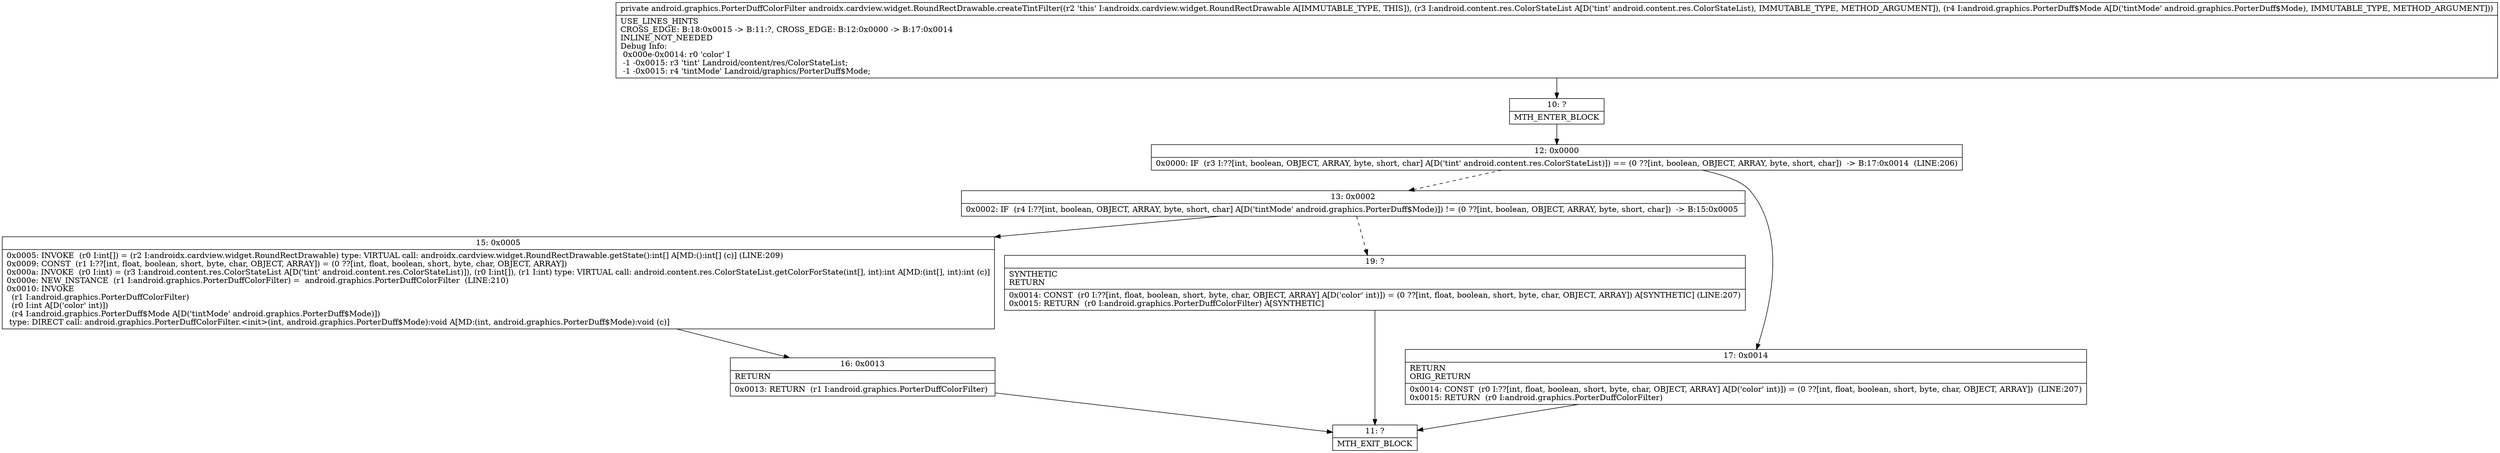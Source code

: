 digraph "CFG forandroidx.cardview.widget.RoundRectDrawable.createTintFilter(Landroid\/content\/res\/ColorStateList;Landroid\/graphics\/PorterDuff$Mode;)Landroid\/graphics\/PorterDuffColorFilter;" {
Node_10 [shape=record,label="{10\:\ ?|MTH_ENTER_BLOCK\l}"];
Node_12 [shape=record,label="{12\:\ 0x0000|0x0000: IF  (r3 I:??[int, boolean, OBJECT, ARRAY, byte, short, char] A[D('tint' android.content.res.ColorStateList)]) == (0 ??[int, boolean, OBJECT, ARRAY, byte, short, char])  \-\> B:17:0x0014  (LINE:206)\l}"];
Node_13 [shape=record,label="{13\:\ 0x0002|0x0002: IF  (r4 I:??[int, boolean, OBJECT, ARRAY, byte, short, char] A[D('tintMode' android.graphics.PorterDuff$Mode)]) != (0 ??[int, boolean, OBJECT, ARRAY, byte, short, char])  \-\> B:15:0x0005 \l}"];
Node_15 [shape=record,label="{15\:\ 0x0005|0x0005: INVOKE  (r0 I:int[]) = (r2 I:androidx.cardview.widget.RoundRectDrawable) type: VIRTUAL call: androidx.cardview.widget.RoundRectDrawable.getState():int[] A[MD:():int[] (c)] (LINE:209)\l0x0009: CONST  (r1 I:??[int, float, boolean, short, byte, char, OBJECT, ARRAY]) = (0 ??[int, float, boolean, short, byte, char, OBJECT, ARRAY]) \l0x000a: INVOKE  (r0 I:int) = (r3 I:android.content.res.ColorStateList A[D('tint' android.content.res.ColorStateList)]), (r0 I:int[]), (r1 I:int) type: VIRTUAL call: android.content.res.ColorStateList.getColorForState(int[], int):int A[MD:(int[], int):int (c)]\l0x000e: NEW_INSTANCE  (r1 I:android.graphics.PorterDuffColorFilter) =  android.graphics.PorterDuffColorFilter  (LINE:210)\l0x0010: INVOKE  \l  (r1 I:android.graphics.PorterDuffColorFilter)\l  (r0 I:int A[D('color' int)])\l  (r4 I:android.graphics.PorterDuff$Mode A[D('tintMode' android.graphics.PorterDuff$Mode)])\l type: DIRECT call: android.graphics.PorterDuffColorFilter.\<init\>(int, android.graphics.PorterDuff$Mode):void A[MD:(int, android.graphics.PorterDuff$Mode):void (c)]\l}"];
Node_16 [shape=record,label="{16\:\ 0x0013|RETURN\l|0x0013: RETURN  (r1 I:android.graphics.PorterDuffColorFilter) \l}"];
Node_11 [shape=record,label="{11\:\ ?|MTH_EXIT_BLOCK\l}"];
Node_19 [shape=record,label="{19\:\ ?|SYNTHETIC\lRETURN\l|0x0014: CONST  (r0 I:??[int, float, boolean, short, byte, char, OBJECT, ARRAY] A[D('color' int)]) = (0 ??[int, float, boolean, short, byte, char, OBJECT, ARRAY]) A[SYNTHETIC] (LINE:207)\l0x0015: RETURN  (r0 I:android.graphics.PorterDuffColorFilter) A[SYNTHETIC]\l}"];
Node_17 [shape=record,label="{17\:\ 0x0014|RETURN\lORIG_RETURN\l|0x0014: CONST  (r0 I:??[int, float, boolean, short, byte, char, OBJECT, ARRAY] A[D('color' int)]) = (0 ??[int, float, boolean, short, byte, char, OBJECT, ARRAY])  (LINE:207)\l0x0015: RETURN  (r0 I:android.graphics.PorterDuffColorFilter) \l}"];
MethodNode[shape=record,label="{private android.graphics.PorterDuffColorFilter androidx.cardview.widget.RoundRectDrawable.createTintFilter((r2 'this' I:androidx.cardview.widget.RoundRectDrawable A[IMMUTABLE_TYPE, THIS]), (r3 I:android.content.res.ColorStateList A[D('tint' android.content.res.ColorStateList), IMMUTABLE_TYPE, METHOD_ARGUMENT]), (r4 I:android.graphics.PorterDuff$Mode A[D('tintMode' android.graphics.PorterDuff$Mode), IMMUTABLE_TYPE, METHOD_ARGUMENT]))  | USE_LINES_HINTS\lCROSS_EDGE: B:18:0x0015 \-\> B:11:?, CROSS_EDGE: B:12:0x0000 \-\> B:17:0x0014\lINLINE_NOT_NEEDED\lDebug Info:\l  0x000e\-0x0014: r0 'color' I\l  \-1 \-0x0015: r3 'tint' Landroid\/content\/res\/ColorStateList;\l  \-1 \-0x0015: r4 'tintMode' Landroid\/graphics\/PorterDuff$Mode;\l}"];
MethodNode -> Node_10;Node_10 -> Node_12;
Node_12 -> Node_13[style=dashed];
Node_12 -> Node_17;
Node_13 -> Node_15;
Node_13 -> Node_19[style=dashed];
Node_15 -> Node_16;
Node_16 -> Node_11;
Node_19 -> Node_11;
Node_17 -> Node_11;
}

